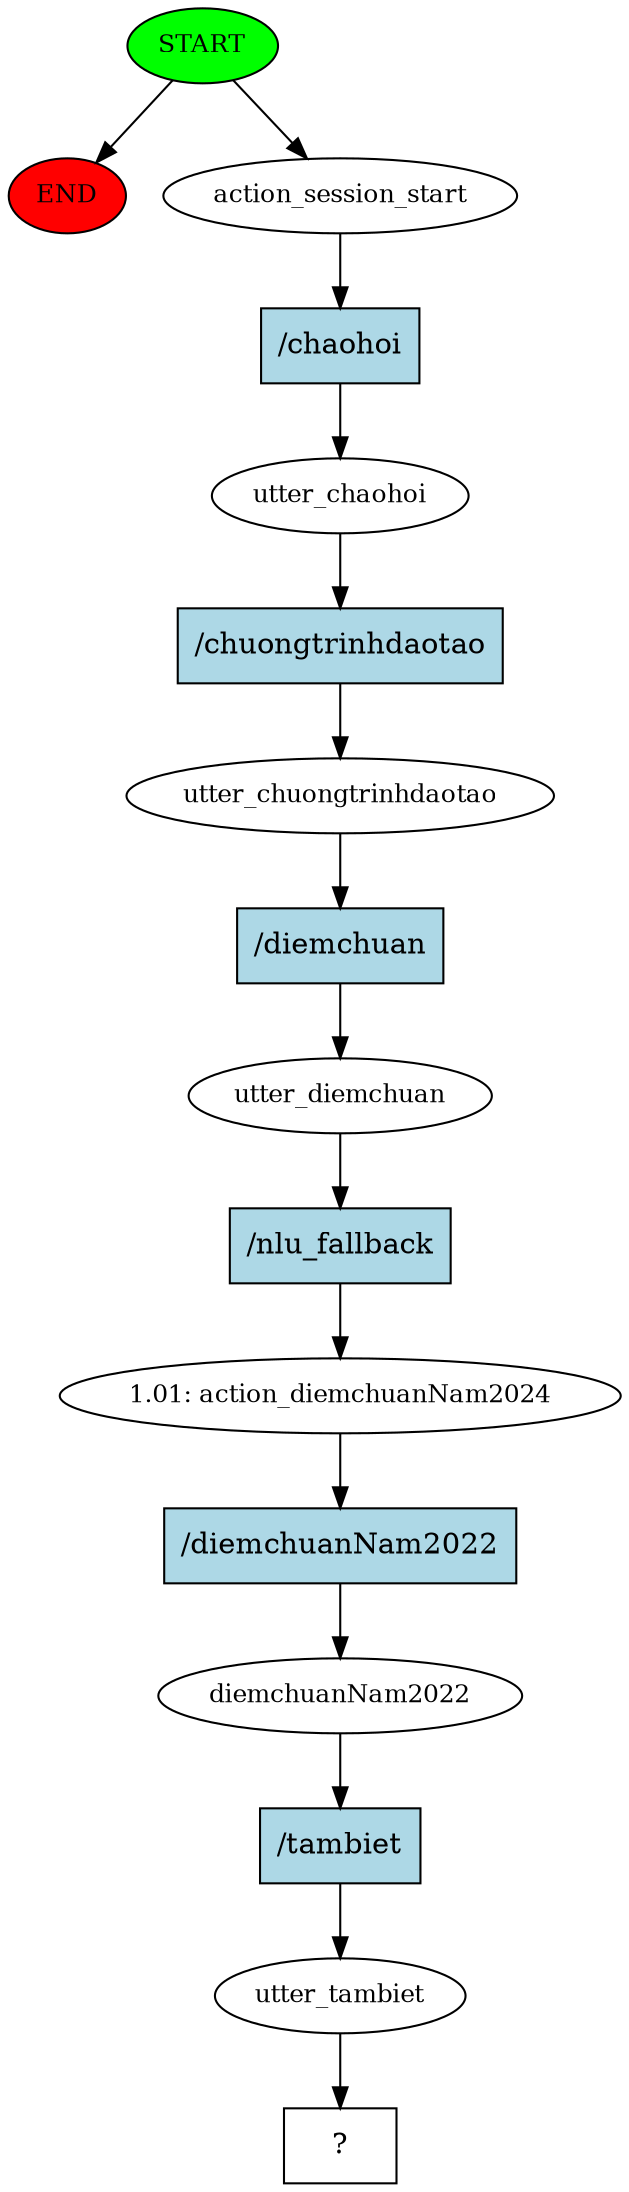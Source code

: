 digraph  {
0 [class="start active", fillcolor=green, fontsize=12, label=START, style=filled];
"-1" [class=end, fillcolor=red, fontsize=12, label=END, style=filled];
1 [class=active, fontsize=12, label=action_session_start];
2 [class=active, fontsize=12, label=utter_chaohoi];
3 [class=active, fontsize=12, label=utter_chuongtrinhdaotao];
4 [class=active, fontsize=12, label=utter_diemchuan];
5 [class=active, fontsize=12, label="1.01: action_diemchuanNam2024"];
6 [class=active, fontsize=12, label=diemchuanNam2022];
7 [class=active, fontsize=12, label=utter_tambiet];
8 [class="intent dashed active", label="  ?  ", shape=rect];
9 [class="intent active", fillcolor=lightblue, label="/chaohoi", shape=rect, style=filled];
10 [class="intent active", fillcolor=lightblue, label="/chuongtrinhdaotao", shape=rect, style=filled];
11 [class="intent active", fillcolor=lightblue, label="/diemchuan", shape=rect, style=filled];
12 [class="intent active", fillcolor=lightblue, label="/nlu_fallback", shape=rect, style=filled];
13 [class="intent active", fillcolor=lightblue, label="/diemchuanNam2022", shape=rect, style=filled];
14 [class="intent active", fillcolor=lightblue, label="/tambiet", shape=rect, style=filled];
0 -> "-1"  [class="", key=NONE, label=""];
0 -> 1  [class=active, key=NONE, label=""];
1 -> 9  [class=active, key=0];
2 -> 10  [class=active, key=0];
3 -> 11  [class=active, key=0];
4 -> 12  [class=active, key=0];
5 -> 13  [class=active, key=0];
6 -> 14  [class=active, key=0];
7 -> 8  [class=active, key=NONE, label=""];
9 -> 2  [class=active, key=0];
10 -> 3  [class=active, key=0];
11 -> 4  [class=active, key=0];
12 -> 5  [class=active, key=0];
13 -> 6  [class=active, key=0];
14 -> 7  [class=active, key=0];
}
